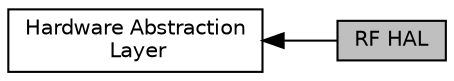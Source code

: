 digraph "RF HAL"
{
  edge [fontname="Helvetica",fontsize="10",labelfontname="Helvetica",labelfontsize="10"];
  node [fontname="Helvetica",fontsize="10",shape=record];
  rankdir=LR;
  Node0 [label="RF HAL",height=0.2,width=0.4,color="black", fillcolor="grey75", style="filled", fontcolor="black"];
  Node1 [label="Hardware Abstraction\l Layer",height=0.2,width=0.4,color="black", fillcolor="white", style="filled",URL="$d6/d66/group__grp__hal.html"];
  Node1->Node0 [shape=plaintext, dir="back", style="solid"];
}
